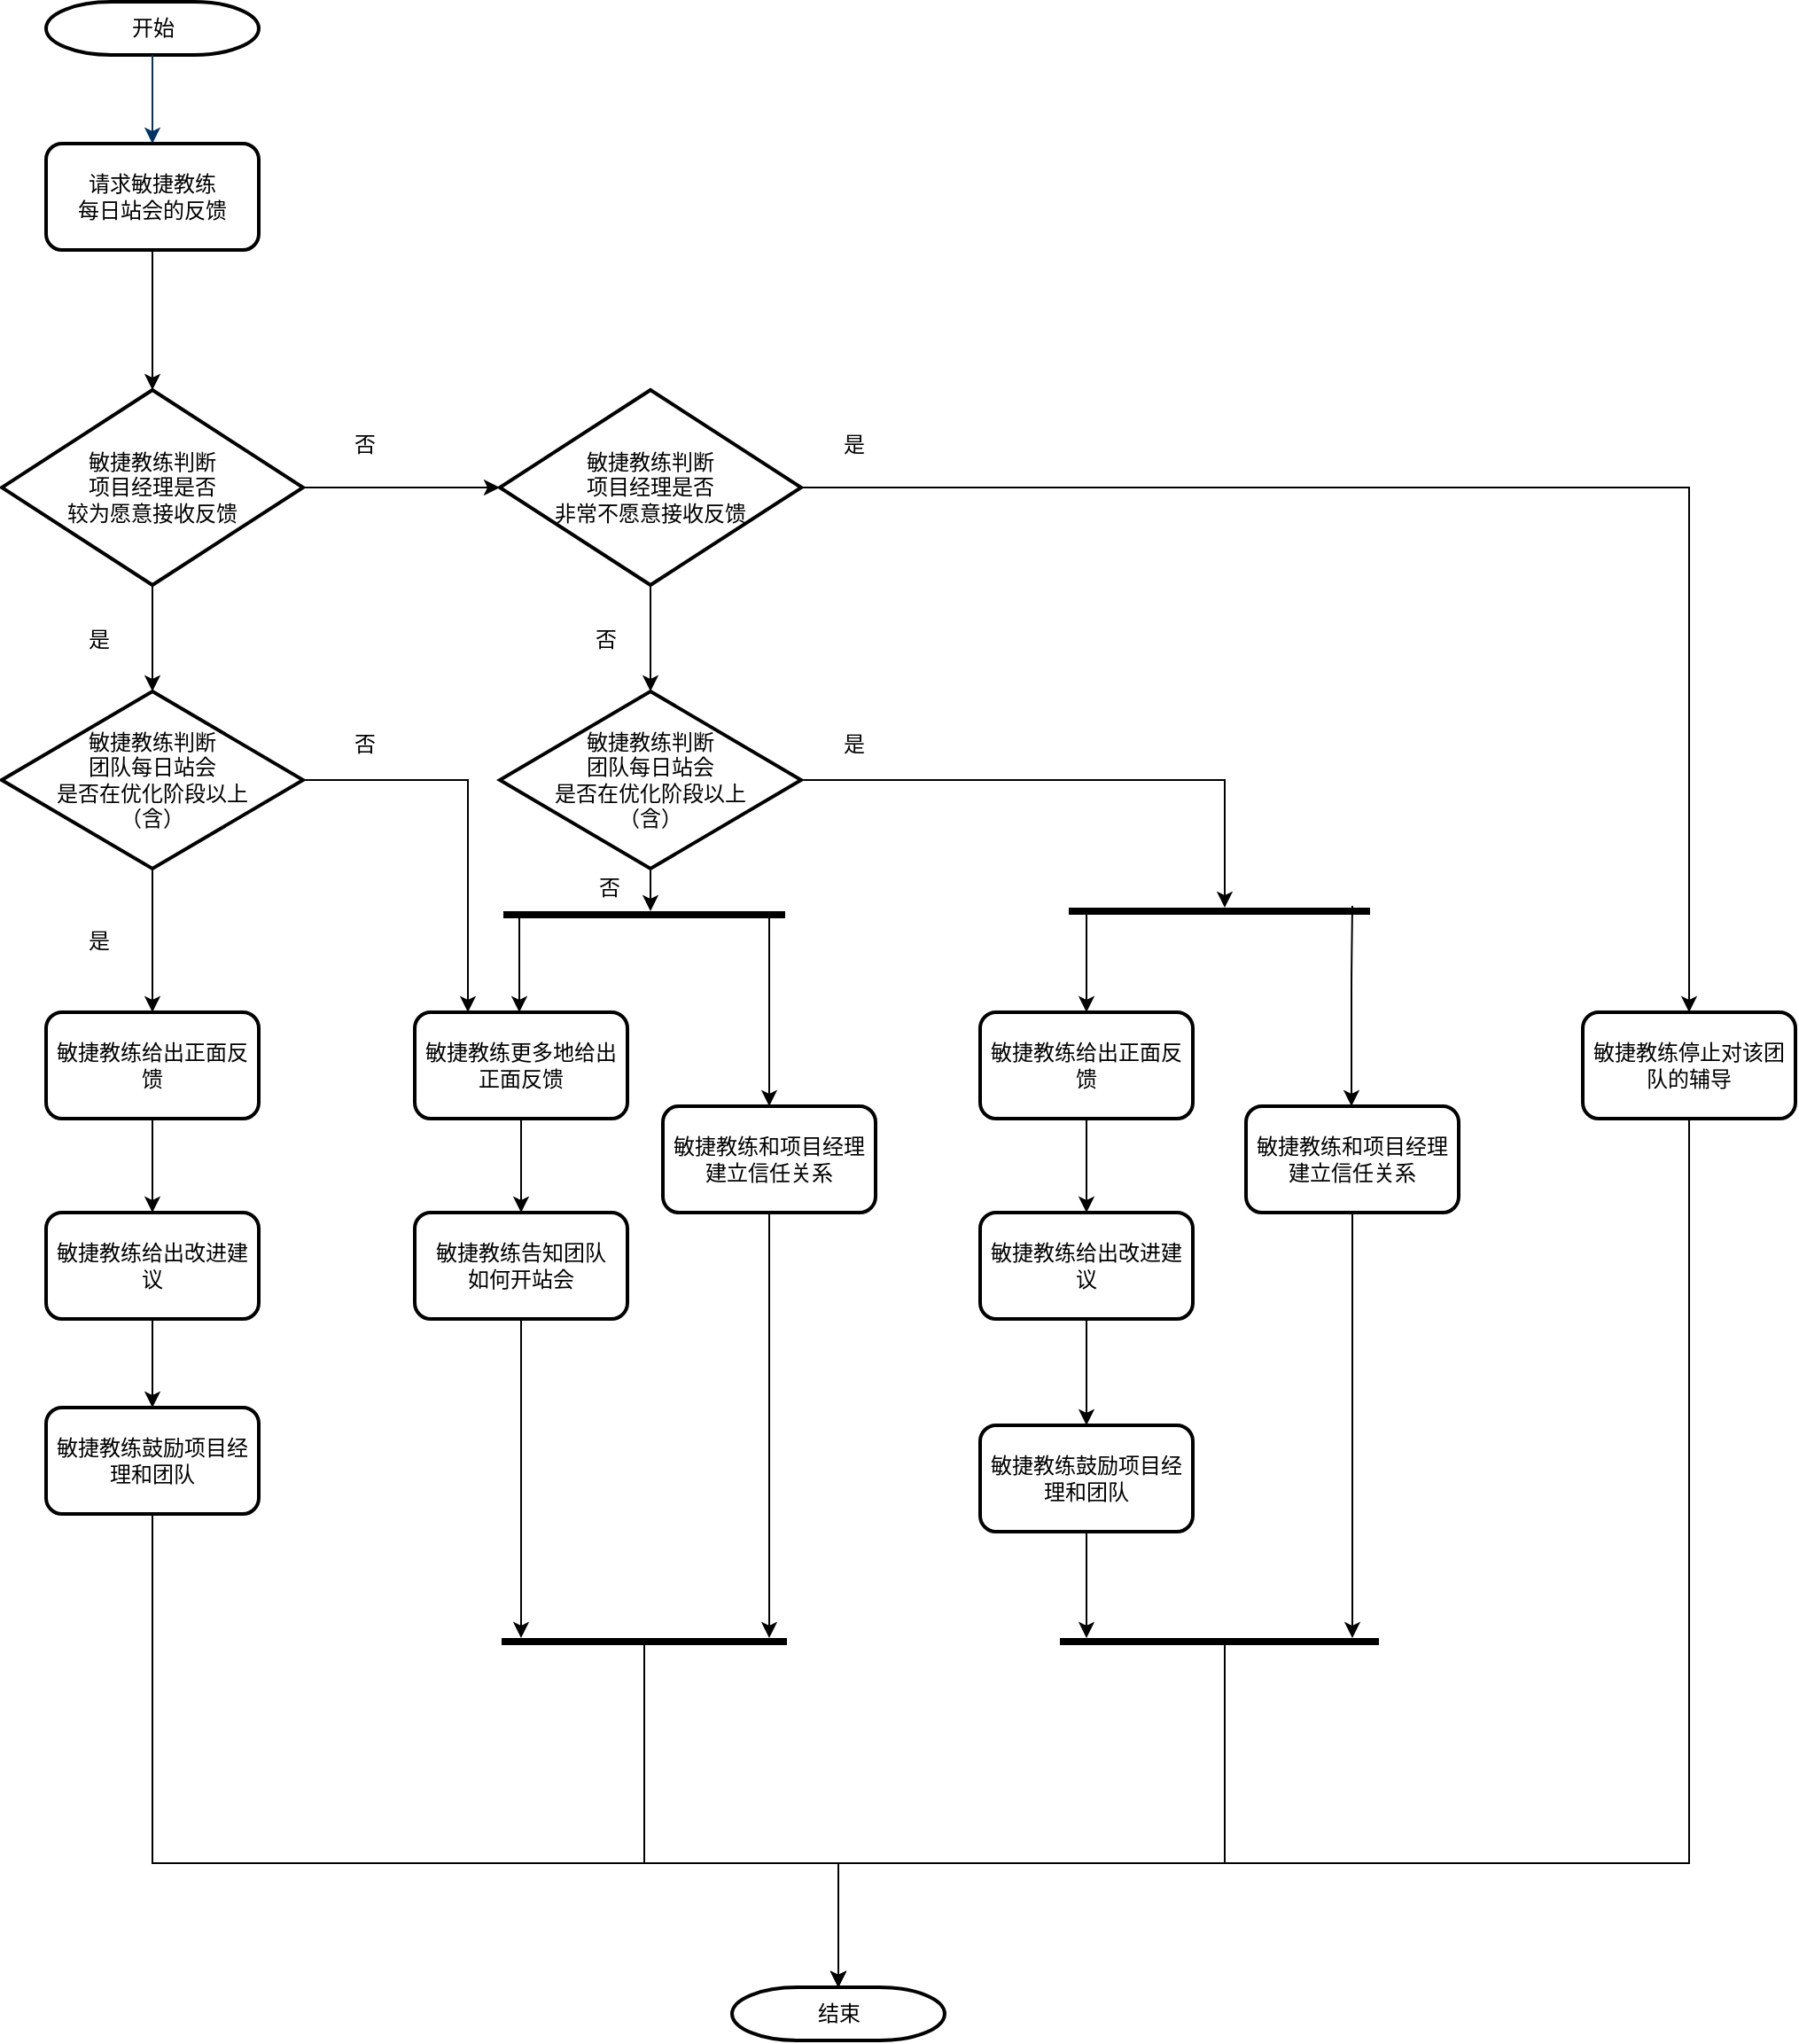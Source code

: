 <mxfile version="14.4.2" type="github">
  <diagram id="6a731a19-8d31-9384-78a2-239565b7b9f0" name="Page-1">
    <mxGraphModel dx="1422" dy="-33" grid="1" gridSize="10" guides="1" tooltips="1" connect="1" arrows="1" fold="1" page="1" pageScale="1" pageWidth="1169" pageHeight="827" background="#ffffff" math="0" shadow="0">
      <root>
        <mxCell id="0" />
        <mxCell id="1" parent="0" />
        <mxCell id="n86U9GOAkpvXNPcL8bkv-88" value="开始" style="shape=mxgraph.flowchart.terminator;strokeWidth=2;gradientColor=none;gradientDirection=north;fontStyle=0;html=1;" vertex="1" parent="1">
          <mxGeometry x="135" y="1040" width="120" height="30" as="geometry" />
        </mxCell>
        <mxCell id="n86U9GOAkpvXNPcL8bkv-89" style="fontStyle=1;strokeColor=#003366;strokeWidth=1;html=1;entryX=0.5;entryY=0;entryDx=0;entryDy=0;" edge="1" parent="1" source="n86U9GOAkpvXNPcL8bkv-88" target="n86U9GOAkpvXNPcL8bkv-93">
          <mxGeometry relative="1" as="geometry" />
        </mxCell>
        <mxCell id="n86U9GOAkpvXNPcL8bkv-91" value="结束" style="shape=mxgraph.flowchart.terminator;strokeWidth=2;gradientColor=none;gradientDirection=north;fontStyle=0;html=1;" vertex="1" parent="1">
          <mxGeometry x="522" y="2160" width="120" height="30" as="geometry" />
        </mxCell>
        <mxCell id="n86U9GOAkpvXNPcL8bkv-157" style="edgeStyle=orthogonalEdgeStyle;rounded=0;orthogonalLoop=1;jettySize=auto;html=1;exitX=0.5;exitY=1;exitDx=0;exitDy=0;" edge="1" parent="1" source="n86U9GOAkpvXNPcL8bkv-93" target="n86U9GOAkpvXNPcL8bkv-98">
          <mxGeometry relative="1" as="geometry" />
        </mxCell>
        <mxCell id="n86U9GOAkpvXNPcL8bkv-93" value="请求敏捷教练&lt;br&gt;每日站会的反馈" style="rounded=1;whiteSpace=wrap;html=1;gradientColor=none;strokeWidth=2;" vertex="1" parent="1">
          <mxGeometry x="135" y="1120" width="120" height="60" as="geometry" />
        </mxCell>
        <mxCell id="n86U9GOAkpvXNPcL8bkv-95" style="edgeStyle=orthogonalEdgeStyle;rounded=0;orthogonalLoop=1;jettySize=auto;html=1;exitX=1;exitY=0.5;exitDx=0;exitDy=0;" edge="1" parent="1" source="n86U9GOAkpvXNPcL8bkv-98" target="n86U9GOAkpvXNPcL8bkv-116">
          <mxGeometry relative="1" as="geometry">
            <mxPoint x="355" y="1310" as="targetPoint" />
          </mxGeometry>
        </mxCell>
        <mxCell id="n86U9GOAkpvXNPcL8bkv-115" style="edgeStyle=orthogonalEdgeStyle;rounded=0;orthogonalLoop=1;jettySize=auto;html=1;exitX=0.5;exitY=1;exitDx=0;exitDy=0;entryX=0.5;entryY=0;entryDx=0;entryDy=0;" edge="1" parent="1" source="n86U9GOAkpvXNPcL8bkv-96" target="n86U9GOAkpvXNPcL8bkv-102">
          <mxGeometry relative="1" as="geometry" />
        </mxCell>
        <mxCell id="n86U9GOAkpvXNPcL8bkv-133" style="edgeStyle=orthogonalEdgeStyle;rounded=0;orthogonalLoop=1;jettySize=auto;html=1;exitX=1;exitY=0.5;exitDx=0;exitDy=0;entryX=0.25;entryY=0;entryDx=0;entryDy=0;" edge="1" parent="1" source="n86U9GOAkpvXNPcL8bkv-96" target="n86U9GOAkpvXNPcL8bkv-108">
          <mxGeometry relative="1" as="geometry">
            <Array as="points">
              <mxPoint x="373" y="1479" />
            </Array>
          </mxGeometry>
        </mxCell>
        <mxCell id="n86U9GOAkpvXNPcL8bkv-96" value="敏捷教练判断&lt;br&gt;团队每日站会&lt;br&gt;是否在优化阶段以上&lt;br&gt;（含）" style="rhombus;whiteSpace=wrap;html=1;strokeWidth=2;gradientColor=none;" vertex="1" parent="1">
          <mxGeometry x="110" y="1429" width="170" height="100" as="geometry" />
        </mxCell>
        <mxCell id="n86U9GOAkpvXNPcL8bkv-97" style="edgeStyle=orthogonalEdgeStyle;rounded=0;orthogonalLoop=1;jettySize=auto;html=1;exitX=0.5;exitY=1;exitDx=0;exitDy=0;" edge="1" parent="1" source="n86U9GOAkpvXNPcL8bkv-98" target="n86U9GOAkpvXNPcL8bkv-96">
          <mxGeometry relative="1" as="geometry" />
        </mxCell>
        <mxCell id="n86U9GOAkpvXNPcL8bkv-98" value="敏捷教练判断&lt;br&gt;项目经理是否&lt;br&gt;较为愿意接收反馈" style="rhombus;whiteSpace=wrap;html=1;strokeWidth=2;gradientColor=none;" vertex="1" parent="1">
          <mxGeometry x="110" y="1259" width="170" height="110" as="geometry" />
        </mxCell>
        <mxCell id="n86U9GOAkpvXNPcL8bkv-99" value="是" style="text;html=1;strokeColor=none;fillColor=none;align=center;verticalAlign=middle;whiteSpace=wrap;rounded=0;" vertex="1" parent="1">
          <mxGeometry x="145" y="1390" width="40" height="20" as="geometry" />
        </mxCell>
        <mxCell id="n86U9GOAkpvXNPcL8bkv-100" value="是" style="text;html=1;strokeColor=none;fillColor=none;align=center;verticalAlign=middle;whiteSpace=wrap;rounded=0;" vertex="1" parent="1">
          <mxGeometry x="145" y="1560" width="40" height="20" as="geometry" />
        </mxCell>
        <mxCell id="n86U9GOAkpvXNPcL8bkv-101" style="edgeStyle=orthogonalEdgeStyle;rounded=0;orthogonalLoop=1;jettySize=auto;html=1;exitX=0.5;exitY=1;exitDx=0;exitDy=0;entryX=0.5;entryY=0;entryDx=0;entryDy=0;" edge="1" parent="1" source="n86U9GOAkpvXNPcL8bkv-102" target="n86U9GOAkpvXNPcL8bkv-104">
          <mxGeometry relative="1" as="geometry" />
        </mxCell>
        <mxCell id="n86U9GOAkpvXNPcL8bkv-102" value="敏捷教练给出正面反馈" style="rounded=1;whiteSpace=wrap;html=1;gradientColor=none;strokeWidth=2;" vertex="1" parent="1">
          <mxGeometry x="135" y="1610" width="120" height="60" as="geometry" />
        </mxCell>
        <mxCell id="n86U9GOAkpvXNPcL8bkv-103" style="edgeStyle=orthogonalEdgeStyle;rounded=0;orthogonalLoop=1;jettySize=auto;html=1;exitX=0.5;exitY=1;exitDx=0;exitDy=0;entryX=0.5;entryY=0;entryDx=0;entryDy=0;" edge="1" parent="1" source="n86U9GOAkpvXNPcL8bkv-104" target="n86U9GOAkpvXNPcL8bkv-105">
          <mxGeometry relative="1" as="geometry" />
        </mxCell>
        <mxCell id="n86U9GOAkpvXNPcL8bkv-104" value="敏捷教练给出改进建议" style="rounded=1;whiteSpace=wrap;html=1;gradientColor=none;strokeWidth=2;" vertex="1" parent="1">
          <mxGeometry x="135" y="1723" width="120" height="60" as="geometry" />
        </mxCell>
        <mxCell id="n86U9GOAkpvXNPcL8bkv-152" style="edgeStyle=orthogonalEdgeStyle;rounded=0;orthogonalLoop=1;jettySize=auto;html=1;exitX=0.5;exitY=1;exitDx=0;exitDy=0;entryX=0.5;entryY=0;entryDx=0;entryDy=0;entryPerimeter=0;" edge="1" parent="1" source="n86U9GOAkpvXNPcL8bkv-105" target="n86U9GOAkpvXNPcL8bkv-91">
          <mxGeometry relative="1" as="geometry">
            <Array as="points">
              <mxPoint x="195" y="2090" />
              <mxPoint x="582" y="2090" />
            </Array>
          </mxGeometry>
        </mxCell>
        <mxCell id="n86U9GOAkpvXNPcL8bkv-105" value="敏捷教练鼓励项目经理和团队" style="rounded=1;whiteSpace=wrap;html=1;gradientColor=none;strokeWidth=2;" vertex="1" parent="1">
          <mxGeometry x="135" y="1833" width="120" height="60" as="geometry" />
        </mxCell>
        <mxCell id="n86U9GOAkpvXNPcL8bkv-106" value="否" style="text;html=1;strokeColor=none;fillColor=none;align=center;verticalAlign=middle;whiteSpace=wrap;rounded=0;" vertex="1" parent="1">
          <mxGeometry x="295" y="1280" width="40" height="20" as="geometry" />
        </mxCell>
        <mxCell id="n86U9GOAkpvXNPcL8bkv-107" style="edgeStyle=orthogonalEdgeStyle;rounded=0;orthogonalLoop=1;jettySize=auto;html=1;exitX=0.5;exitY=1;exitDx=0;exitDy=0;entryX=0.5;entryY=0;entryDx=0;entryDy=0;" edge="1" parent="1" source="n86U9GOAkpvXNPcL8bkv-108" target="n86U9GOAkpvXNPcL8bkv-109">
          <mxGeometry relative="1" as="geometry" />
        </mxCell>
        <mxCell id="n86U9GOAkpvXNPcL8bkv-108" value="敏捷教练更多地给出正面反馈" style="rounded=1;whiteSpace=wrap;html=1;gradientColor=none;strokeWidth=2;" vertex="1" parent="1">
          <mxGeometry x="343" y="1610" width="120" height="60" as="geometry" />
        </mxCell>
        <mxCell id="n86U9GOAkpvXNPcL8bkv-134" style="edgeStyle=orthogonalEdgeStyle;rounded=0;orthogonalLoop=1;jettySize=auto;html=1;exitX=0.5;exitY=1;exitDx=0;exitDy=0;" edge="1" parent="1" source="n86U9GOAkpvXNPcL8bkv-109" target="n86U9GOAkpvXNPcL8bkv-127">
          <mxGeometry relative="1" as="geometry">
            <Array as="points">
              <mxPoint x="403" y="1819" />
              <mxPoint x="403" y="1819" />
            </Array>
          </mxGeometry>
        </mxCell>
        <mxCell id="n86U9GOAkpvXNPcL8bkv-109" value="敏捷教练告知团队&lt;br&gt;如何开站会" style="rounded=1;whiteSpace=wrap;html=1;gradientColor=none;strokeWidth=2;" vertex="1" parent="1">
          <mxGeometry x="343" y="1723" width="120" height="60" as="geometry" />
        </mxCell>
        <mxCell id="n86U9GOAkpvXNPcL8bkv-121" style="edgeStyle=orthogonalEdgeStyle;rounded=0;orthogonalLoop=1;jettySize=auto;html=1;" edge="1" parent="1" source="n86U9GOAkpvXNPcL8bkv-123">
          <mxGeometry relative="1" as="geometry">
            <mxPoint x="402" y="1610" as="targetPoint" />
            <Array as="points">
              <mxPoint x="402" y="1610" />
            </Array>
          </mxGeometry>
        </mxCell>
        <mxCell id="n86U9GOAkpvXNPcL8bkv-129" style="edgeStyle=orthogonalEdgeStyle;rounded=0;orthogonalLoop=1;jettySize=auto;html=1;exitX=0.5;exitY=1;exitDx=0;exitDy=0;" edge="1" parent="1" source="n86U9GOAkpvXNPcL8bkv-113" target="n86U9GOAkpvXNPcL8bkv-127">
          <mxGeometry relative="1" as="geometry">
            <Array as="points">
              <mxPoint x="543" y="1789" />
              <mxPoint x="543" y="1789" />
            </Array>
          </mxGeometry>
        </mxCell>
        <mxCell id="n86U9GOAkpvXNPcL8bkv-113" value="敏捷教练和项目经理&lt;br&gt;建立信任关系" style="rounded=1;whiteSpace=wrap;html=1;gradientColor=none;strokeWidth=2;" vertex="1" parent="1">
          <mxGeometry x="483" y="1663" width="120" height="60" as="geometry" />
        </mxCell>
        <mxCell id="n86U9GOAkpvXNPcL8bkv-153" style="edgeStyle=orthogonalEdgeStyle;rounded=0;orthogonalLoop=1;jettySize=auto;html=1;exitX=0.5;exitY=1;exitDx=0;exitDy=0;entryX=0.5;entryY=0;entryDx=0;entryDy=0;entryPerimeter=0;" edge="1" parent="1" source="n86U9GOAkpvXNPcL8bkv-114" target="n86U9GOAkpvXNPcL8bkv-91">
          <mxGeometry relative="1" as="geometry">
            <Array as="points">
              <mxPoint x="1062" y="2090" />
              <mxPoint x="582" y="2090" />
            </Array>
          </mxGeometry>
        </mxCell>
        <mxCell id="n86U9GOAkpvXNPcL8bkv-114" value="敏捷教练停止对该团队的辅导" style="rounded=1;whiteSpace=wrap;html=1;gradientColor=none;strokeWidth=2;" vertex="1" parent="1">
          <mxGeometry x="1002" y="1610" width="120" height="60" as="geometry" />
        </mxCell>
        <mxCell id="n86U9GOAkpvXNPcL8bkv-117" style="edgeStyle=orthogonalEdgeStyle;rounded=0;orthogonalLoop=1;jettySize=auto;html=1;exitX=1;exitY=0.5;exitDx=0;exitDy=0;" edge="1" parent="1" source="n86U9GOAkpvXNPcL8bkv-116" target="n86U9GOAkpvXNPcL8bkv-114">
          <mxGeometry relative="1" as="geometry">
            <mxPoint x="665" y="1314" as="targetPoint" />
          </mxGeometry>
        </mxCell>
        <mxCell id="n86U9GOAkpvXNPcL8bkv-118" style="edgeStyle=orthogonalEdgeStyle;rounded=0;orthogonalLoop=1;jettySize=auto;html=1;exitX=0.5;exitY=1;exitDx=0;exitDy=0;" edge="1" parent="1" source="n86U9GOAkpvXNPcL8bkv-116" target="n86U9GOAkpvXNPcL8bkv-130">
          <mxGeometry relative="1" as="geometry" />
        </mxCell>
        <mxCell id="n86U9GOAkpvXNPcL8bkv-116" value="敏捷教练判断&lt;br&gt;项目经理是否&lt;br&gt;非常不愿意接收反馈" style="rhombus;whiteSpace=wrap;html=1;strokeWidth=2;gradientColor=none;" vertex="1" parent="1">
          <mxGeometry x="391" y="1259" width="170" height="110" as="geometry" />
        </mxCell>
        <mxCell id="n86U9GOAkpvXNPcL8bkv-119" value="否" style="text;html=1;strokeColor=none;fillColor=none;align=center;verticalAlign=middle;whiteSpace=wrap;rounded=0;" vertex="1" parent="1">
          <mxGeometry x="431" y="1390" width="40" height="20" as="geometry" />
        </mxCell>
        <mxCell id="n86U9GOAkpvXNPcL8bkv-120" value="是" style="text;html=1;strokeColor=none;fillColor=none;align=center;verticalAlign=middle;whiteSpace=wrap;rounded=0;" vertex="1" parent="1">
          <mxGeometry x="571" y="1280" width="40" height="20" as="geometry" />
        </mxCell>
        <mxCell id="n86U9GOAkpvXNPcL8bkv-123" value="" style="line;strokeWidth=4;html=1;perimeter=backbonePerimeter;points=[];outlineConnect=0;gradientColor=none;" vertex="1" parent="1">
          <mxGeometry x="393" y="1550" width="159" height="10" as="geometry" />
        </mxCell>
        <mxCell id="n86U9GOAkpvXNPcL8bkv-126" value="" style="endArrow=classic;html=1;entryX=0.5;entryY=0;entryDx=0;entryDy=0;" edge="1" parent="1" source="n86U9GOAkpvXNPcL8bkv-123" target="n86U9GOAkpvXNPcL8bkv-113">
          <mxGeometry width="50" height="50" relative="1" as="geometry">
            <mxPoint x="543" y="1629" as="sourcePoint" />
            <mxPoint x="593" y="1579" as="targetPoint" />
            <Array as="points">
              <mxPoint x="543" y="1589" />
              <mxPoint x="543" y="1629" />
            </Array>
          </mxGeometry>
        </mxCell>
        <mxCell id="n86U9GOAkpvXNPcL8bkv-127" value="" style="line;strokeWidth=4;html=1;perimeter=backbonePerimeter;points=[];outlineConnect=0;gradientColor=none;" vertex="1" parent="1">
          <mxGeometry x="392" y="1960" width="161" height="10" as="geometry" />
        </mxCell>
        <mxCell id="n86U9GOAkpvXNPcL8bkv-131" style="edgeStyle=orthogonalEdgeStyle;rounded=0;orthogonalLoop=1;jettySize=auto;html=1;exitX=0.5;exitY=1;exitDx=0;exitDy=0;" edge="1" parent="1" source="n86U9GOAkpvXNPcL8bkv-130">
          <mxGeometry relative="1" as="geometry">
            <mxPoint x="476" y="1553" as="targetPoint" />
            <Array as="points">
              <mxPoint x="476" y="1553" />
            </Array>
          </mxGeometry>
        </mxCell>
        <mxCell id="n86U9GOAkpvXNPcL8bkv-142" style="edgeStyle=orthogonalEdgeStyle;rounded=0;orthogonalLoop=1;jettySize=auto;html=1;exitX=1;exitY=0.5;exitDx=0;exitDy=0;" edge="1" parent="1" source="n86U9GOAkpvXNPcL8bkv-130" target="n86U9GOAkpvXNPcL8bkv-143">
          <mxGeometry relative="1" as="geometry">
            <mxPoint x="822" y="1550" as="targetPoint" />
            <Array as="points">
              <mxPoint x="800" y="1479" />
            </Array>
          </mxGeometry>
        </mxCell>
        <mxCell id="n86U9GOAkpvXNPcL8bkv-130" value="敏捷教练判断&lt;br&gt;团队每日站会&lt;br&gt;是否在优化阶段以上&lt;br&gt;（含）" style="rhombus;whiteSpace=wrap;html=1;strokeWidth=2;gradientColor=none;" vertex="1" parent="1">
          <mxGeometry x="391" y="1429" width="170" height="100" as="geometry" />
        </mxCell>
        <mxCell id="n86U9GOAkpvXNPcL8bkv-132" value="否" style="text;html=1;strokeColor=none;fillColor=none;align=center;verticalAlign=middle;whiteSpace=wrap;rounded=0;" vertex="1" parent="1">
          <mxGeometry x="433" y="1530" width="40" height="20" as="geometry" />
        </mxCell>
        <mxCell id="n86U9GOAkpvXNPcL8bkv-135" value="否" style="text;html=1;strokeColor=none;fillColor=none;align=center;verticalAlign=middle;whiteSpace=wrap;rounded=0;" vertex="1" parent="1">
          <mxGeometry x="295" y="1449" width="40" height="20" as="geometry" />
        </mxCell>
        <mxCell id="n86U9GOAkpvXNPcL8bkv-136" style="edgeStyle=orthogonalEdgeStyle;rounded=0;orthogonalLoop=1;jettySize=auto;html=1;exitX=0.5;exitY=1;exitDx=0;exitDy=0;entryX=0.5;entryY=0;entryDx=0;entryDy=0;" edge="1" parent="1" source="n86U9GOAkpvXNPcL8bkv-137" target="n86U9GOAkpvXNPcL8bkv-139">
          <mxGeometry relative="1" as="geometry" />
        </mxCell>
        <mxCell id="n86U9GOAkpvXNPcL8bkv-137" value="敏捷教练给出正面反馈" style="rounded=1;whiteSpace=wrap;html=1;gradientColor=none;strokeWidth=2;" vertex="1" parent="1">
          <mxGeometry x="662" y="1610" width="120" height="60" as="geometry" />
        </mxCell>
        <mxCell id="n86U9GOAkpvXNPcL8bkv-138" style="edgeStyle=orthogonalEdgeStyle;rounded=0;orthogonalLoop=1;jettySize=auto;html=1;exitX=0.5;exitY=1;exitDx=0;exitDy=0;entryX=0.5;entryY=0;entryDx=0;entryDy=0;" edge="1" parent="1" source="n86U9GOAkpvXNPcL8bkv-139" target="n86U9GOAkpvXNPcL8bkv-140">
          <mxGeometry relative="1" as="geometry" />
        </mxCell>
        <mxCell id="n86U9GOAkpvXNPcL8bkv-139" value="敏捷教练给出改进建议" style="rounded=1;whiteSpace=wrap;html=1;gradientColor=none;strokeWidth=2;" vertex="1" parent="1">
          <mxGeometry x="662" y="1723" width="120" height="60" as="geometry" />
        </mxCell>
        <mxCell id="n86U9GOAkpvXNPcL8bkv-150" style="edgeStyle=orthogonalEdgeStyle;rounded=0;orthogonalLoop=1;jettySize=auto;html=1;exitX=0.5;exitY=1;exitDx=0;exitDy=0;" edge="1" parent="1" source="n86U9GOAkpvXNPcL8bkv-140" target="n86U9GOAkpvXNPcL8bkv-149">
          <mxGeometry relative="1" as="geometry">
            <mxPoint x="702" y="1960" as="targetPoint" />
            <Array as="points">
              <mxPoint x="722" y="1950" />
              <mxPoint x="722" y="1950" />
            </Array>
          </mxGeometry>
        </mxCell>
        <mxCell id="n86U9GOAkpvXNPcL8bkv-140" value="敏捷教练鼓励项目经理和团队" style="rounded=1;whiteSpace=wrap;html=1;gradientColor=none;strokeWidth=2;" vertex="1" parent="1">
          <mxGeometry x="662" y="1843" width="120" height="60" as="geometry" />
        </mxCell>
        <mxCell id="n86U9GOAkpvXNPcL8bkv-151" style="edgeStyle=orthogonalEdgeStyle;rounded=0;orthogonalLoop=1;jettySize=auto;html=1;exitX=0.5;exitY=1;exitDx=0;exitDy=0;" edge="1" parent="1" source="n86U9GOAkpvXNPcL8bkv-141" target="n86U9GOAkpvXNPcL8bkv-149">
          <mxGeometry relative="1" as="geometry">
            <Array as="points">
              <mxPoint x="872" y="1920" />
              <mxPoint x="872" y="1920" />
            </Array>
          </mxGeometry>
        </mxCell>
        <mxCell id="n86U9GOAkpvXNPcL8bkv-141" value="敏捷教练和项目经理&lt;br&gt;建立信任关系" style="rounded=1;whiteSpace=wrap;html=1;gradientColor=none;strokeWidth=2;" vertex="1" parent="1">
          <mxGeometry x="812" y="1663" width="120" height="60" as="geometry" />
        </mxCell>
        <mxCell id="n86U9GOAkpvXNPcL8bkv-143" value="" style="line;strokeWidth=4;html=1;perimeter=backbonePerimeter;points=[];outlineConnect=0;gradientColor=none;" vertex="1" parent="1">
          <mxGeometry x="712" y="1548" width="170" height="10" as="geometry" />
        </mxCell>
        <mxCell id="n86U9GOAkpvXNPcL8bkv-144" value="是" style="text;html=1;strokeColor=none;fillColor=none;align=center;verticalAlign=middle;whiteSpace=wrap;rounded=0;" vertex="1" parent="1">
          <mxGeometry x="571" y="1449" width="40" height="20" as="geometry" />
        </mxCell>
        <mxCell id="n86U9GOAkpvXNPcL8bkv-147" value="" style="endArrow=classic;html=1;" edge="1" parent="1" source="n86U9GOAkpvXNPcL8bkv-143">
          <mxGeometry width="50" height="50" relative="1" as="geometry">
            <mxPoint x="552" y="1690" as="sourcePoint" />
            <mxPoint x="722" y="1610" as="targetPoint" />
            <Array as="points">
              <mxPoint x="722" y="1580" />
              <mxPoint x="722" y="1610" />
            </Array>
          </mxGeometry>
        </mxCell>
        <mxCell id="n86U9GOAkpvXNPcL8bkv-148" value="" style="endArrow=classic;html=1;entryX=0.5;entryY=0;entryDx=0;entryDy=0;" edge="1" parent="1">
          <mxGeometry width="50" height="50" relative="1" as="geometry">
            <mxPoint x="872" y="1550" as="sourcePoint" />
            <mxPoint x="871.5" y="1663" as="targetPoint" />
            <Array as="points">
              <mxPoint x="871.5" y="1589" />
              <mxPoint x="871.5" y="1629" />
            </Array>
          </mxGeometry>
        </mxCell>
        <mxCell id="n86U9GOAkpvXNPcL8bkv-149" value="" style="line;strokeWidth=4;html=1;perimeter=backbonePerimeter;points=[];outlineConnect=0;gradientColor=none;" vertex="1" parent="1">
          <mxGeometry x="707" y="1960" width="180" height="10" as="geometry" />
        </mxCell>
        <mxCell id="n86U9GOAkpvXNPcL8bkv-155" style="edgeStyle=orthogonalEdgeStyle;rounded=0;orthogonalLoop=1;jettySize=auto;html=1;entryX=0.5;entryY=0;entryDx=0;entryDy=0;entryPerimeter=0;" edge="1" parent="1" source="n86U9GOAkpvXNPcL8bkv-127" target="n86U9GOAkpvXNPcL8bkv-91">
          <mxGeometry relative="1" as="geometry">
            <mxPoint x="472" y="1970" as="sourcePoint" />
            <mxPoint x="592" y="2120" as="targetPoint" />
            <Array as="points">
              <mxPoint x="473" y="2090" />
              <mxPoint x="582" y="2090" />
            </Array>
          </mxGeometry>
        </mxCell>
        <mxCell id="n86U9GOAkpvXNPcL8bkv-156" style="edgeStyle=orthogonalEdgeStyle;rounded=0;orthogonalLoop=1;jettySize=auto;html=1;entryX=0.5;entryY=0;entryDx=0;entryDy=0;entryPerimeter=0;" edge="1" parent="1" source="n86U9GOAkpvXNPcL8bkv-149" target="n86U9GOAkpvXNPcL8bkv-91">
          <mxGeometry relative="1" as="geometry">
            <mxPoint x="482.5" y="1976" as="sourcePoint" />
            <mxPoint x="582" y="2110" as="targetPoint" />
            <Array as="points">
              <mxPoint x="800" y="2090" />
              <mxPoint x="582" y="2090" />
            </Array>
          </mxGeometry>
        </mxCell>
      </root>
    </mxGraphModel>
  </diagram>
</mxfile>
